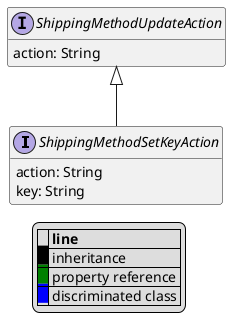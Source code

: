 @startuml

hide empty fields
hide empty methods
legend
|= |= line |
|<back:black>   </back>| inheritance |
|<back:green>   </back>| property reference |
|<back:blue>   </back>| discriminated class |
endlegend
interface ShippingMethodSetKeyAction [[ShippingMethodSetKeyAction.svg]] extends ShippingMethodUpdateAction {
    action: String
    key: String
}
interface ShippingMethodUpdateAction [[ShippingMethodUpdateAction.svg]]  {
    action: String
}





@enduml
